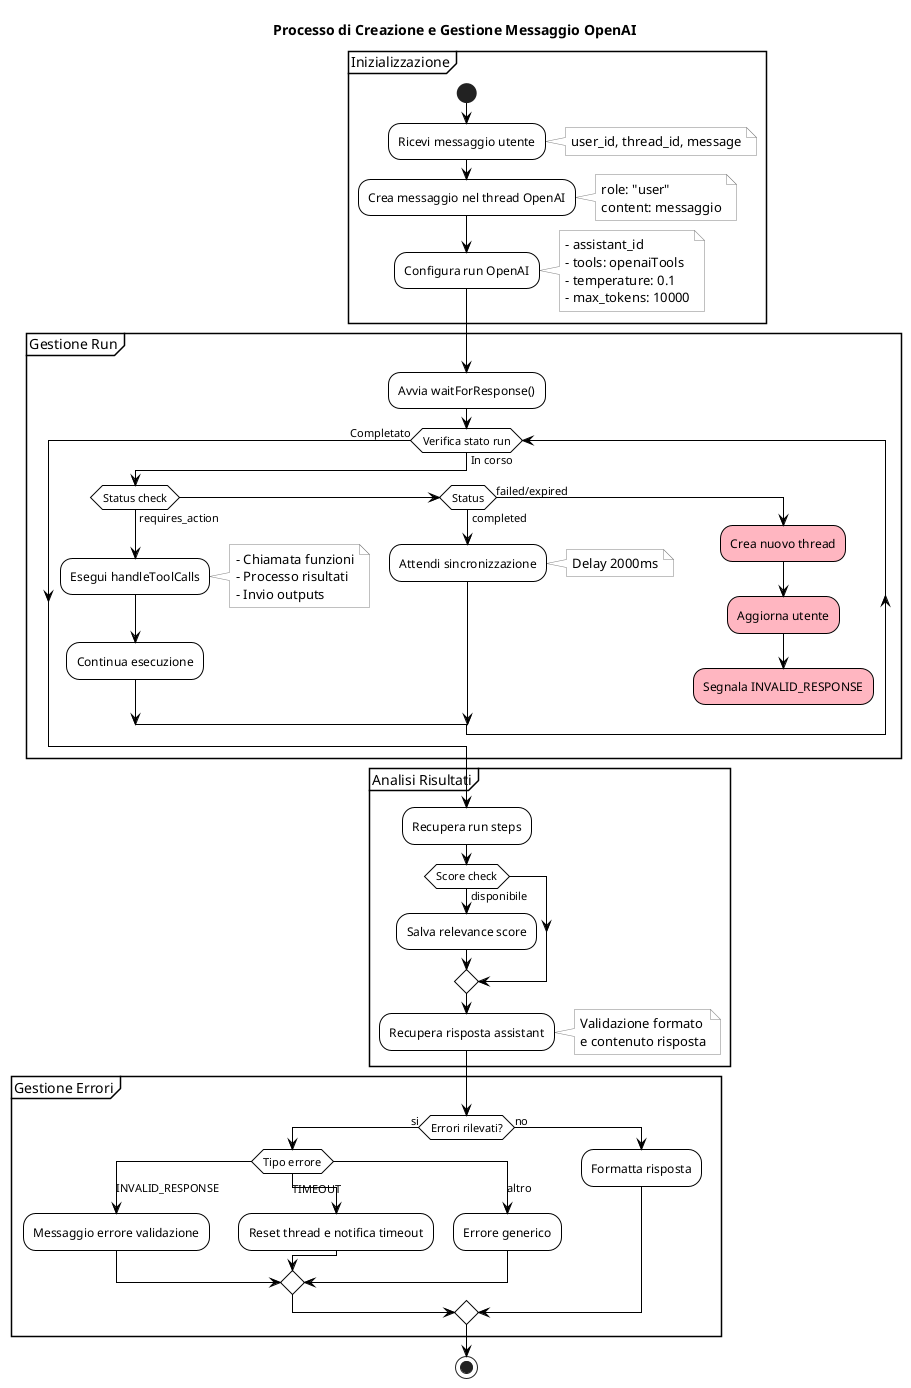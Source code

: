 @startuml OpenaAI-Message-Creation-Flow
skinparam ActivityBackgroundColor white
skinparam ActivityBorderColor black
skinparam ActivityDiamondBackgroundColor white
skinparam NoteBackgroundColor white
skinparam NoteBorderColor gray
skinparam ArrowColor black
skinparam ActivityBorderThickness 1

title Processo di Creazione e Gestione Messaggio OpenAI

partition "Inizializzazione" {
    start
    :Ricevi messaggio utente;
    note right: user_id, thread_id, message
    
    :Crea messaggio nel thread OpenAI;
    note right: role: "user"\ncontent: messaggio
    
    :Configura run OpenAI;
    note right 
        - assistant_id
        - tools: openaiTools
        - temperature: 0.1
        - max_tokens: 10000
    end note
}

partition "Gestione Run" {
    :Avvia waitForResponse();
    
    while (Verifica stato run) is (In corso)
        if (Status check) then (requires_action)
            :Esegui handleToolCalls;
            note right
                - Chiamata funzioni
                - Processo risultati
                - Invio outputs
            end note
            :Continua esecuzione;
            
        elseif (Status) then (completed)
            :Attendi sincronizzazione;
            note right: Delay 2000ms
            
        else (failed/expired)
            #LightPink:Crea nuovo thread;
            #LightPink:Aggiorna utente;
            #LightPink:Segnala INVALID_RESPONSE;
            detach
        endif
    endwhile (Completato)
}

partition "Analisi Risultati" {
    :Recupera run steps;
    if (Score check) then (disponibile)
        :Salva relevance score;
    endif
    
    :Recupera risposta assistant;
    note right
        Validazione formato
        e contenuto risposta
    end note
}

partition "Gestione Errori" {
    if (Errori rilevati?) then (si)
        switch (Tipo errore)
        case (INVALID_RESPONSE)
            :Messaggio errore validazione;
        case (TIMEOUT)
            :Reset thread e notifica timeout;
        case (altro)
            :Errore generico;
        endswitch
    else (no)
        :Formatta risposta;
    endif
}

stop

@enduml
